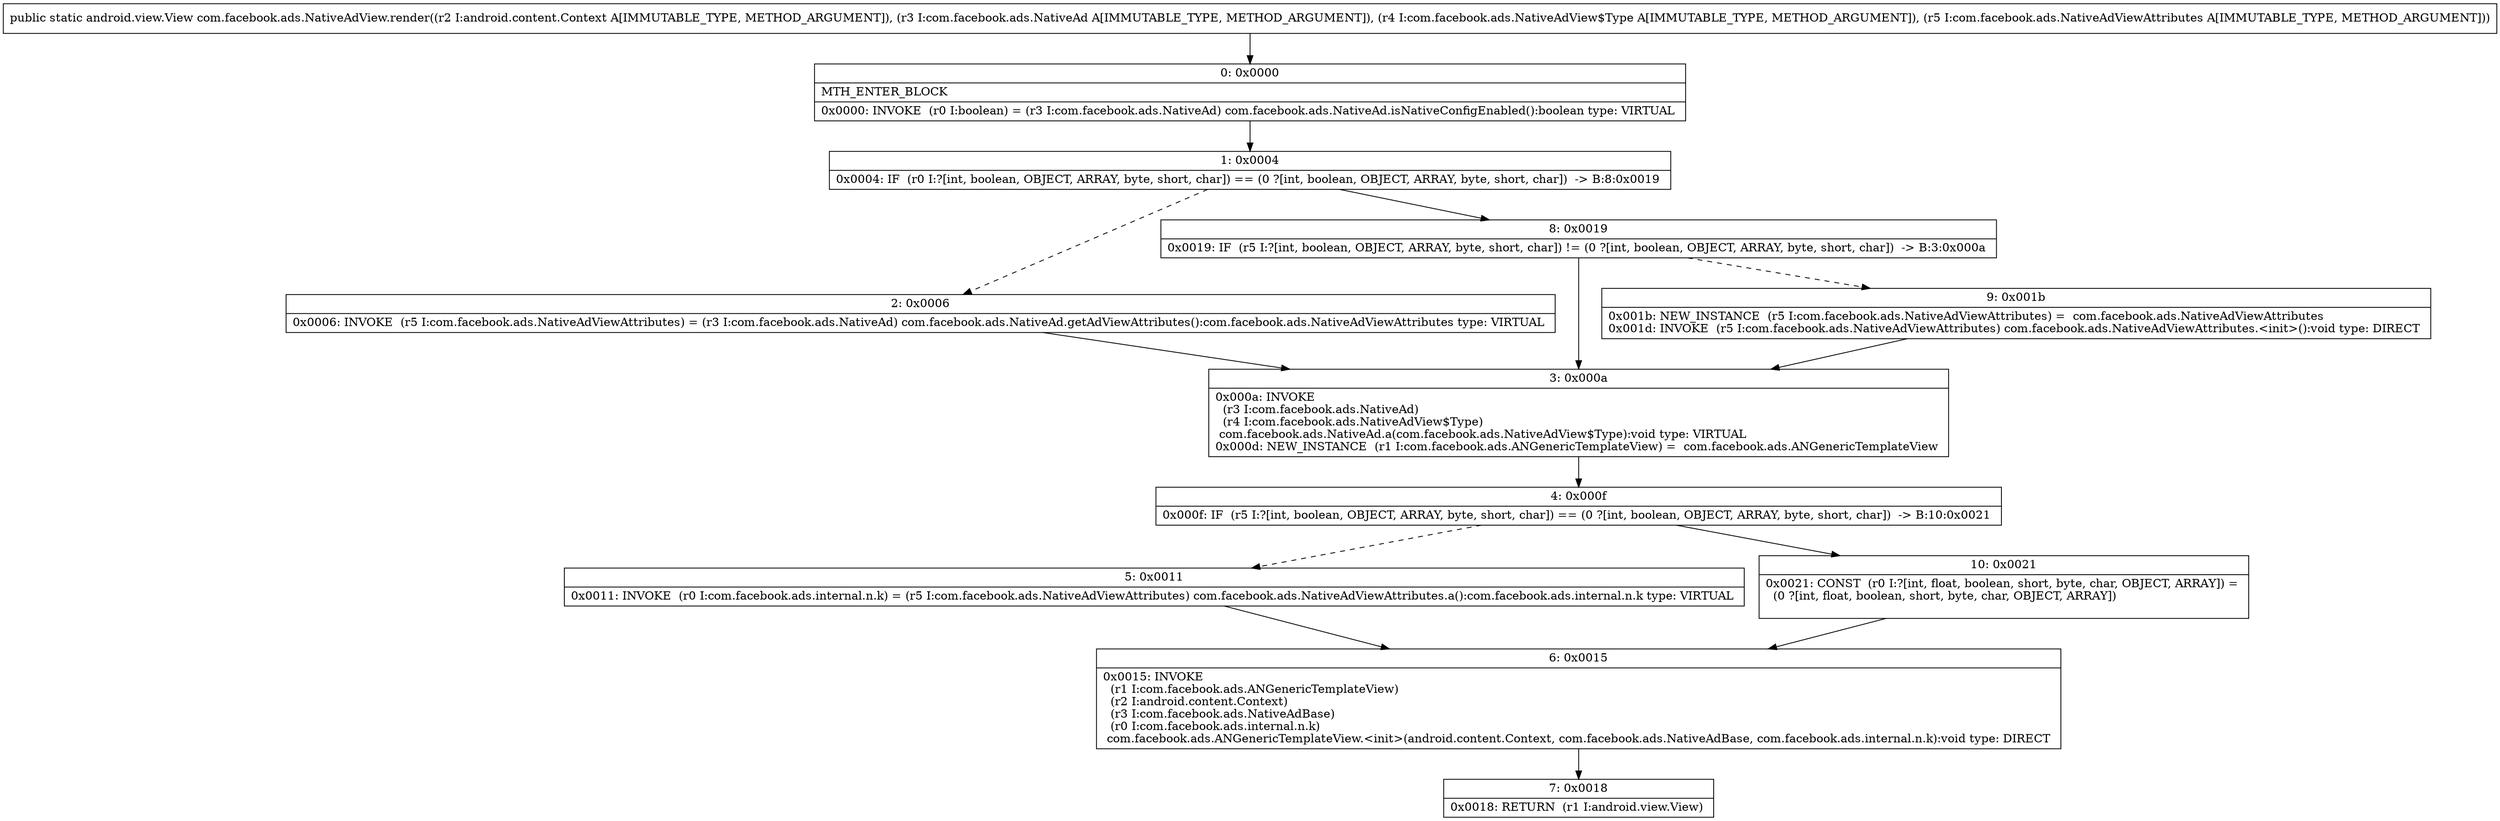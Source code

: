 digraph "CFG forcom.facebook.ads.NativeAdView.render(Landroid\/content\/Context;Lcom\/facebook\/ads\/NativeAd;Lcom\/facebook\/ads\/NativeAdView$Type;Lcom\/facebook\/ads\/NativeAdViewAttributes;)Landroid\/view\/View;" {
Node_0 [shape=record,label="{0\:\ 0x0000|MTH_ENTER_BLOCK\l|0x0000: INVOKE  (r0 I:boolean) = (r3 I:com.facebook.ads.NativeAd) com.facebook.ads.NativeAd.isNativeConfigEnabled():boolean type: VIRTUAL \l}"];
Node_1 [shape=record,label="{1\:\ 0x0004|0x0004: IF  (r0 I:?[int, boolean, OBJECT, ARRAY, byte, short, char]) == (0 ?[int, boolean, OBJECT, ARRAY, byte, short, char])  \-\> B:8:0x0019 \l}"];
Node_2 [shape=record,label="{2\:\ 0x0006|0x0006: INVOKE  (r5 I:com.facebook.ads.NativeAdViewAttributes) = (r3 I:com.facebook.ads.NativeAd) com.facebook.ads.NativeAd.getAdViewAttributes():com.facebook.ads.NativeAdViewAttributes type: VIRTUAL \l}"];
Node_3 [shape=record,label="{3\:\ 0x000a|0x000a: INVOKE  \l  (r3 I:com.facebook.ads.NativeAd)\l  (r4 I:com.facebook.ads.NativeAdView$Type)\l com.facebook.ads.NativeAd.a(com.facebook.ads.NativeAdView$Type):void type: VIRTUAL \l0x000d: NEW_INSTANCE  (r1 I:com.facebook.ads.ANGenericTemplateView) =  com.facebook.ads.ANGenericTemplateView \l}"];
Node_4 [shape=record,label="{4\:\ 0x000f|0x000f: IF  (r5 I:?[int, boolean, OBJECT, ARRAY, byte, short, char]) == (0 ?[int, boolean, OBJECT, ARRAY, byte, short, char])  \-\> B:10:0x0021 \l}"];
Node_5 [shape=record,label="{5\:\ 0x0011|0x0011: INVOKE  (r0 I:com.facebook.ads.internal.n.k) = (r5 I:com.facebook.ads.NativeAdViewAttributes) com.facebook.ads.NativeAdViewAttributes.a():com.facebook.ads.internal.n.k type: VIRTUAL \l}"];
Node_6 [shape=record,label="{6\:\ 0x0015|0x0015: INVOKE  \l  (r1 I:com.facebook.ads.ANGenericTemplateView)\l  (r2 I:android.content.Context)\l  (r3 I:com.facebook.ads.NativeAdBase)\l  (r0 I:com.facebook.ads.internal.n.k)\l com.facebook.ads.ANGenericTemplateView.\<init\>(android.content.Context, com.facebook.ads.NativeAdBase, com.facebook.ads.internal.n.k):void type: DIRECT \l}"];
Node_7 [shape=record,label="{7\:\ 0x0018|0x0018: RETURN  (r1 I:android.view.View) \l}"];
Node_8 [shape=record,label="{8\:\ 0x0019|0x0019: IF  (r5 I:?[int, boolean, OBJECT, ARRAY, byte, short, char]) != (0 ?[int, boolean, OBJECT, ARRAY, byte, short, char])  \-\> B:3:0x000a \l}"];
Node_9 [shape=record,label="{9\:\ 0x001b|0x001b: NEW_INSTANCE  (r5 I:com.facebook.ads.NativeAdViewAttributes) =  com.facebook.ads.NativeAdViewAttributes \l0x001d: INVOKE  (r5 I:com.facebook.ads.NativeAdViewAttributes) com.facebook.ads.NativeAdViewAttributes.\<init\>():void type: DIRECT \l}"];
Node_10 [shape=record,label="{10\:\ 0x0021|0x0021: CONST  (r0 I:?[int, float, boolean, short, byte, char, OBJECT, ARRAY]) = \l  (0 ?[int, float, boolean, short, byte, char, OBJECT, ARRAY])\l \l}"];
MethodNode[shape=record,label="{public static android.view.View com.facebook.ads.NativeAdView.render((r2 I:android.content.Context A[IMMUTABLE_TYPE, METHOD_ARGUMENT]), (r3 I:com.facebook.ads.NativeAd A[IMMUTABLE_TYPE, METHOD_ARGUMENT]), (r4 I:com.facebook.ads.NativeAdView$Type A[IMMUTABLE_TYPE, METHOD_ARGUMENT]), (r5 I:com.facebook.ads.NativeAdViewAttributes A[IMMUTABLE_TYPE, METHOD_ARGUMENT])) }"];
MethodNode -> Node_0;
Node_0 -> Node_1;
Node_1 -> Node_2[style=dashed];
Node_1 -> Node_8;
Node_2 -> Node_3;
Node_3 -> Node_4;
Node_4 -> Node_5[style=dashed];
Node_4 -> Node_10;
Node_5 -> Node_6;
Node_6 -> Node_7;
Node_8 -> Node_3;
Node_8 -> Node_9[style=dashed];
Node_9 -> Node_3;
Node_10 -> Node_6;
}

